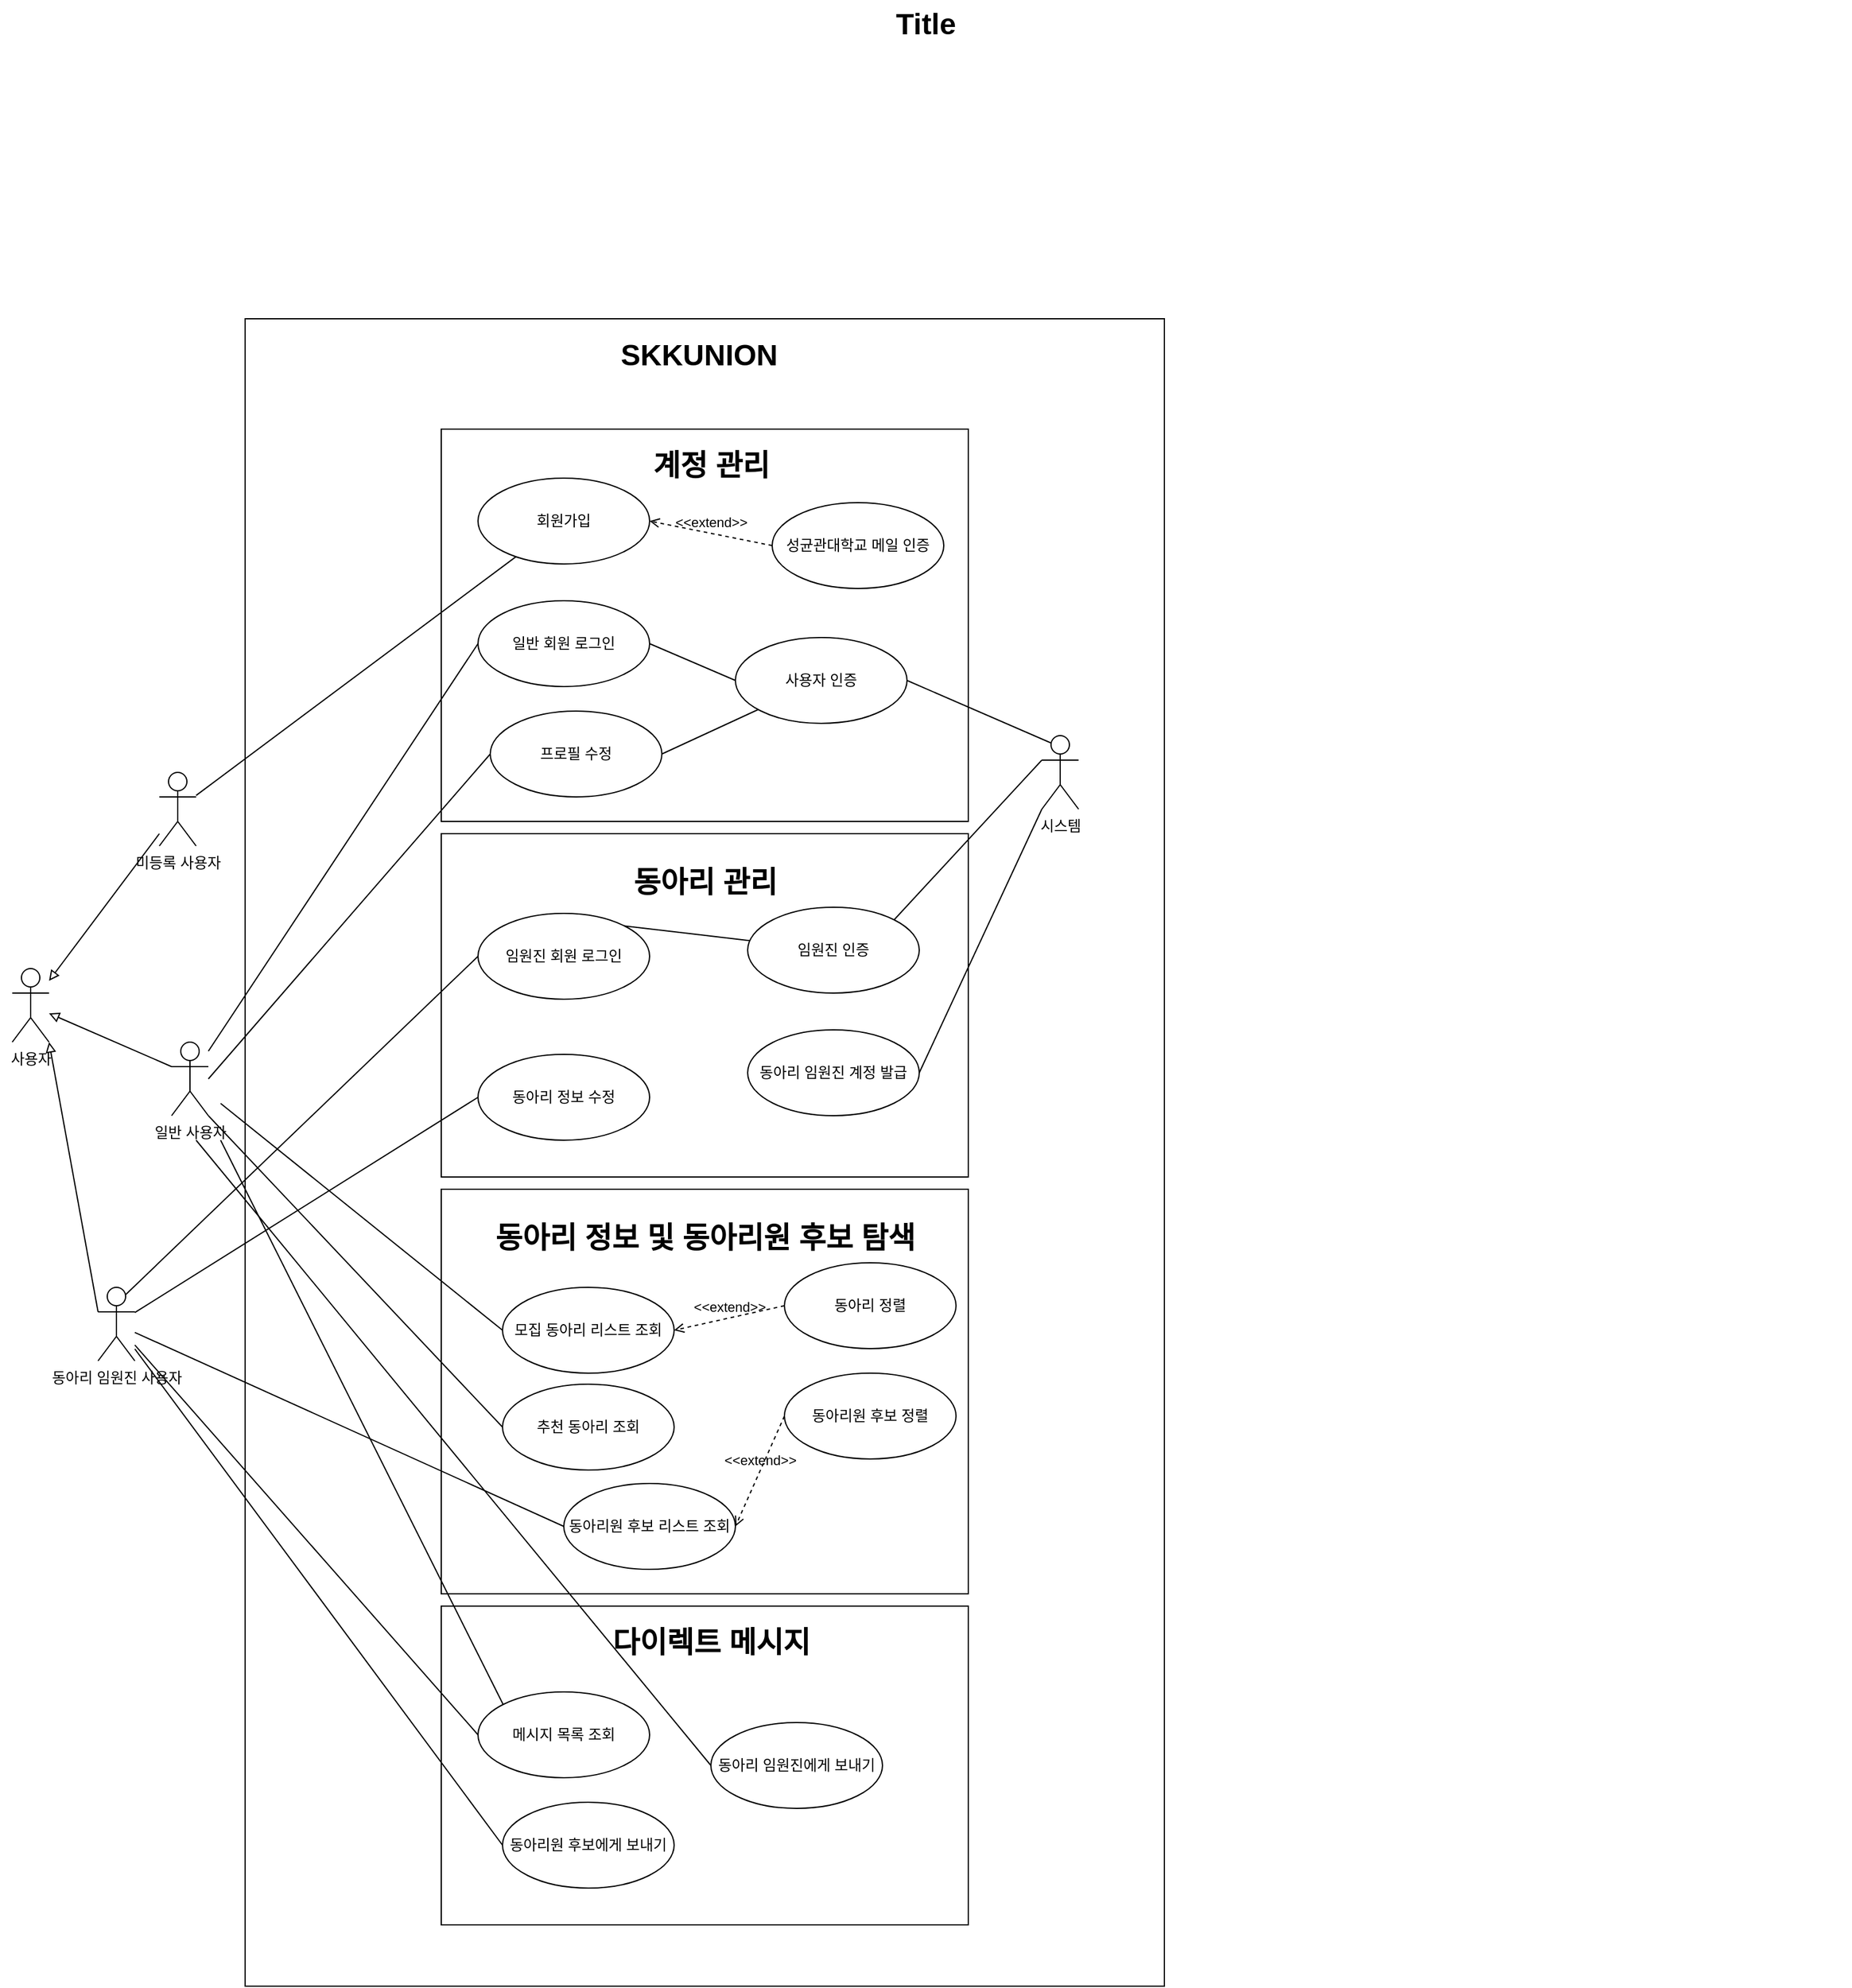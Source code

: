 <mxfile version="22.0.8" type="github">
  <diagram name="Page-1" id="929967ad-93f9-6ef4-fab6-5d389245f69c">
    <mxGraphModel dx="1578" dy="1006" grid="1" gridSize="10" guides="1" tooltips="1" connect="1" arrows="1" fold="1" page="1" pageScale="1.5" pageWidth="1169" pageHeight="826" background="none" math="0" shadow="0">
      <root>
        <mxCell id="0" style=";html=1;" />
        <mxCell id="1" style=";html=1;" parent="0" />
        <mxCell id="1672d66443f91eb5-23" value="Title" style="text;strokeColor=none;fillColor=none;html=1;fontSize=24;fontStyle=1;verticalAlign=middle;align=center;" parent="1" vertex="1">
          <mxGeometry x="120" y="40" width="1510" height="40" as="geometry" />
        </mxCell>
        <mxCell id="likXTlJJLtv1iGbb97qb-2" value="" style="rounded=0;whiteSpace=wrap;html=1;" vertex="1" parent="1">
          <mxGeometry x="320" y="300" width="750" height="1360" as="geometry" />
        </mxCell>
        <mxCell id="likXTlJJLtv1iGbb97qb-3" value="사용자" style="shape=umlActor;verticalLabelPosition=bottom;verticalAlign=top;html=1;" vertex="1" parent="1">
          <mxGeometry x="130" y="830" width="30" height="60" as="geometry" />
        </mxCell>
        <mxCell id="likXTlJJLtv1iGbb97qb-4" value="일반 사용자" style="shape=umlActor;verticalLabelPosition=bottom;verticalAlign=top;html=1;" vertex="1" parent="1">
          <mxGeometry x="260" y="890" width="30" height="60" as="geometry" />
        </mxCell>
        <mxCell id="likXTlJJLtv1iGbb97qb-6" value="동아리 임원진 사용자&lt;br&gt;" style="shape=umlActor;verticalLabelPosition=bottom;verticalAlign=top;html=1;" vertex="1" parent="1">
          <mxGeometry x="200" y="1090" width="30" height="60" as="geometry" />
        </mxCell>
        <mxCell id="likXTlJJLtv1iGbb97qb-7" value="" style="rounded=0;whiteSpace=wrap;html=1;imageWidth=24;imageHeight=24;" vertex="1" parent="1">
          <mxGeometry x="480" y="390" width="430" height="320" as="geometry" />
        </mxCell>
        <mxCell id="likXTlJJLtv1iGbb97qb-8" value="SKKUNION" style="text;strokeColor=none;fillColor=none;html=1;fontSize=24;fontStyle=1;verticalAlign=middle;align=center;" vertex="1" parent="1">
          <mxGeometry x="640" y="310" width="100" height="40" as="geometry" />
        </mxCell>
        <mxCell id="likXTlJJLtv1iGbb97qb-9" value="계정 관리" style="text;strokeColor=none;fillColor=none;html=1;fontSize=24;fontStyle=1;verticalAlign=middle;align=center;" vertex="1" parent="1">
          <mxGeometry x="650" y="400" width="100" height="40" as="geometry" />
        </mxCell>
        <mxCell id="likXTlJJLtv1iGbb97qb-10" value="" style="rounded=0;whiteSpace=wrap;html=1;imageWidth=24;imageHeight=24;" vertex="1" parent="1">
          <mxGeometry x="480" y="720" width="430" height="280" as="geometry" />
        </mxCell>
        <mxCell id="likXTlJJLtv1iGbb97qb-11" value="동아리 관리" style="text;strokeColor=none;fillColor=none;html=1;fontSize=24;fontStyle=1;verticalAlign=middle;align=center;" vertex="1" parent="1">
          <mxGeometry x="645" y="740" width="100" height="40" as="geometry" />
        </mxCell>
        <mxCell id="likXTlJJLtv1iGbb97qb-12" value="" style="rounded=0;whiteSpace=wrap;html=1;imageWidth=24;imageHeight=24;" vertex="1" parent="1">
          <mxGeometry x="480" y="1010" width="430" height="330" as="geometry" />
        </mxCell>
        <mxCell id="likXTlJJLtv1iGbb97qb-13" value="동아리 정보 및 동아리원 후보 탐색" style="text;strokeColor=none;fillColor=none;html=1;fontSize=24;fontStyle=1;verticalAlign=middle;align=center;" vertex="1" parent="1">
          <mxGeometry x="645" y="1030" width="100" height="40" as="geometry" />
        </mxCell>
        <mxCell id="likXTlJJLtv1iGbb97qb-14" value="" style="rounded=0;whiteSpace=wrap;html=1;imageWidth=24;imageHeight=24;" vertex="1" parent="1">
          <mxGeometry x="480" y="1350" width="430" height="260" as="geometry" />
        </mxCell>
        <mxCell id="likXTlJJLtv1iGbb97qb-15" value="다이렉트 메시지" style="text;strokeColor=none;fillColor=none;html=1;fontSize=24;fontStyle=1;verticalAlign=middle;align=center;" vertex="1" parent="1">
          <mxGeometry x="650" y="1360" width="100" height="40" as="geometry" />
        </mxCell>
        <mxCell id="likXTlJJLtv1iGbb97qb-19" value="회원가입" style="ellipse;whiteSpace=wrap;html=1;" vertex="1" parent="1">
          <mxGeometry x="510" y="430" width="140" height="70" as="geometry" />
        </mxCell>
        <mxCell id="likXTlJJLtv1iGbb97qb-52" style="rounded=0;orthogonalLoop=1;jettySize=auto;html=1;exitX=1;exitY=0.5;exitDx=0;exitDy=0;entryX=0;entryY=0.5;entryDx=0;entryDy=0;endArrow=none;endFill=0;" edge="1" parent="1" source="likXTlJJLtv1iGbb97qb-20" target="likXTlJJLtv1iGbb97qb-51">
          <mxGeometry relative="1" as="geometry" />
        </mxCell>
        <mxCell id="likXTlJJLtv1iGbb97qb-20" value="일반 회원 로그인" style="ellipse;whiteSpace=wrap;html=1;" vertex="1" parent="1">
          <mxGeometry x="510" y="530" width="140" height="70" as="geometry" />
        </mxCell>
        <mxCell id="likXTlJJLtv1iGbb97qb-21" value="프로필 수정" style="ellipse;whiteSpace=wrap;html=1;" vertex="1" parent="1">
          <mxGeometry x="520" y="620" width="140" height="70" as="geometry" />
        </mxCell>
        <mxCell id="likXTlJJLtv1iGbb97qb-22" value="성균관대학교 메일 인증" style="ellipse;whiteSpace=wrap;html=1;" vertex="1" parent="1">
          <mxGeometry x="750" y="450" width="140" height="70" as="geometry" />
        </mxCell>
        <mxCell id="likXTlJJLtv1iGbb97qb-23" value="동아리 임원진 계정 발급" style="ellipse;whiteSpace=wrap;html=1;" vertex="1" parent="1">
          <mxGeometry x="730" y="880" width="140" height="70" as="geometry" />
        </mxCell>
        <mxCell id="likXTlJJLtv1iGbb97qb-24" value="임원진 회원 로그인" style="ellipse;whiteSpace=wrap;html=1;" vertex="1" parent="1">
          <mxGeometry x="510" y="785" width="140" height="70" as="geometry" />
        </mxCell>
        <mxCell id="likXTlJJLtv1iGbb97qb-25" value="동아리 정보 수정" style="ellipse;whiteSpace=wrap;html=1;" vertex="1" parent="1">
          <mxGeometry x="510" y="900" width="140" height="70" as="geometry" />
        </mxCell>
        <mxCell id="likXTlJJLtv1iGbb97qb-26" value="모집 동아리 리스트 조회" style="ellipse;whiteSpace=wrap;html=1;" vertex="1" parent="1">
          <mxGeometry x="530" y="1090" width="140" height="70" as="geometry" />
        </mxCell>
        <mxCell id="likXTlJJLtv1iGbb97qb-27" value="동아리원 후보 리스트 조회" style="ellipse;whiteSpace=wrap;html=1;" vertex="1" parent="1">
          <mxGeometry x="580" y="1250" width="140" height="70" as="geometry" />
        </mxCell>
        <mxCell id="likXTlJJLtv1iGbb97qb-28" value="추천 동아리 조회" style="ellipse;whiteSpace=wrap;html=1;" vertex="1" parent="1">
          <mxGeometry x="530" y="1169" width="140" height="70" as="geometry" />
        </mxCell>
        <mxCell id="likXTlJJLtv1iGbb97qb-29" value="동아리 임원진에게 보내기" style="ellipse;whiteSpace=wrap;html=1;" vertex="1" parent="1">
          <mxGeometry x="700" y="1445" width="140" height="70" as="geometry" />
        </mxCell>
        <mxCell id="likXTlJJLtv1iGbb97qb-30" value="동아리원 후보에게 보내기&lt;br&gt;" style="ellipse;whiteSpace=wrap;html=1;" vertex="1" parent="1">
          <mxGeometry x="530" y="1510" width="140" height="70" as="geometry" />
        </mxCell>
        <mxCell id="likXTlJJLtv1iGbb97qb-31" value="메시지 목록 조회" style="ellipse;whiteSpace=wrap;html=1;" vertex="1" parent="1">
          <mxGeometry x="510" y="1420" width="140" height="70" as="geometry" />
        </mxCell>
        <mxCell id="likXTlJJLtv1iGbb97qb-35" style="orthogonalLoop=1;jettySize=auto;html=1;strokeColor=default;rounded=0;endArrow=block;endFill=0;" edge="1" parent="1" source="likXTlJJLtv1iGbb97qb-34" target="likXTlJJLtv1iGbb97qb-3">
          <mxGeometry relative="1" as="geometry" />
        </mxCell>
        <mxCell id="likXTlJJLtv1iGbb97qb-34" value="미등록 사용자" style="shape=umlActor;verticalLabelPosition=bottom;verticalAlign=top;html=1;" vertex="1" parent="1">
          <mxGeometry x="250" y="670" width="30" height="60" as="geometry" />
        </mxCell>
        <mxCell id="likXTlJJLtv1iGbb97qb-37" style="orthogonalLoop=1;jettySize=auto;html=1;strokeColor=default;rounded=0;endArrow=block;endFill=0;exitX=0;exitY=0.333;exitDx=0;exitDy=0;exitPerimeter=0;" edge="1" parent="1" source="likXTlJJLtv1iGbb97qb-4" target="likXTlJJLtv1iGbb97qb-3">
          <mxGeometry relative="1" as="geometry">
            <mxPoint x="360" y="604" as="sourcePoint" />
            <mxPoint x="210" y="610" as="targetPoint" />
          </mxGeometry>
        </mxCell>
        <mxCell id="likXTlJJLtv1iGbb97qb-38" style="orthogonalLoop=1;jettySize=auto;html=1;strokeColor=default;rounded=0;endArrow=block;endFill=0;exitX=0;exitY=0.333;exitDx=0;exitDy=0;exitPerimeter=0;entryX=1;entryY=1;entryDx=0;entryDy=0;entryPerimeter=0;" edge="1" parent="1" source="likXTlJJLtv1iGbb97qb-6" target="likXTlJJLtv1iGbb97qb-3">
          <mxGeometry relative="1" as="geometry">
            <mxPoint x="270" y="680" as="sourcePoint" />
            <mxPoint x="110" y="561" as="targetPoint" />
          </mxGeometry>
        </mxCell>
        <mxCell id="likXTlJJLtv1iGbb97qb-39" value="시스템" style="shape=umlActor;verticalLabelPosition=bottom;verticalAlign=top;html=1;" vertex="1" parent="1">
          <mxGeometry x="970" y="640" width="30" height="60" as="geometry" />
        </mxCell>
        <mxCell id="likXTlJJLtv1iGbb97qb-43" style="rounded=0;orthogonalLoop=1;jettySize=auto;html=1;entryX=0;entryY=0.5;entryDx=0;entryDy=0;endArrow=none;endFill=0;" edge="1" parent="1" source="likXTlJJLtv1iGbb97qb-4" target="likXTlJJLtv1iGbb97qb-20">
          <mxGeometry relative="1" as="geometry" />
        </mxCell>
        <mxCell id="likXTlJJLtv1iGbb97qb-42" style="orthogonalLoop=1;jettySize=auto;html=1;strokeColor=default;rounded=0;endArrow=none;endFill=0;" edge="1" parent="1" source="likXTlJJLtv1iGbb97qb-19" target="likXTlJJLtv1iGbb97qb-34">
          <mxGeometry relative="1" as="geometry">
            <mxPoint x="500" y="450" as="sourcePoint" />
            <mxPoint x="330" y="492" as="targetPoint" />
          </mxGeometry>
        </mxCell>
        <mxCell id="likXTlJJLtv1iGbb97qb-47" value="&amp;lt;&amp;lt;extend&amp;gt;&amp;gt;" style="html=1;verticalAlign=bottom;labelBackgroundColor=none;endArrow=open;endFill=0;dashed=1;rounded=0;exitX=0;exitY=0.5;exitDx=0;exitDy=0;entryX=1;entryY=0.5;entryDx=0;entryDy=0;" edge="1" parent="1" source="likXTlJJLtv1iGbb97qb-22" target="likXTlJJLtv1iGbb97qb-19">
          <mxGeometry x="0.0" width="160" relative="1" as="geometry">
            <mxPoint x="440" y="680" as="sourcePoint" />
            <mxPoint x="600" y="680" as="targetPoint" />
            <mxPoint as="offset" />
          </mxGeometry>
        </mxCell>
        <mxCell id="likXTlJJLtv1iGbb97qb-49" value="" style="html=1;endArrow=none;elbow=vertical;rounded=0;entryX=0;entryY=0.5;entryDx=0;entryDy=0;" edge="1" parent="1" target="likXTlJJLtv1iGbb97qb-21">
          <mxGeometry width="160" relative="1" as="geometry">
            <mxPoint x="290" y="920" as="sourcePoint" />
            <mxPoint x="600" y="680" as="targetPoint" />
          </mxGeometry>
        </mxCell>
        <mxCell id="likXTlJJLtv1iGbb97qb-50" value="" style="html=1;endArrow=none;elbow=vertical;rounded=0;entryX=0.25;entryY=0.1;entryDx=0;entryDy=0;exitX=1;exitY=0.5;exitDx=0;exitDy=0;entryPerimeter=0;" edge="1" parent="1" source="likXTlJJLtv1iGbb97qb-51" target="likXTlJJLtv1iGbb97qb-39">
          <mxGeometry width="160" relative="1" as="geometry">
            <mxPoint x="294" y="707" as="sourcePoint" />
            <mxPoint x="690" y="665" as="targetPoint" />
          </mxGeometry>
        </mxCell>
        <mxCell id="likXTlJJLtv1iGbb97qb-51" value="사용자 인증" style="ellipse;whiteSpace=wrap;html=1;" vertex="1" parent="1">
          <mxGeometry x="720" y="560" width="140" height="70" as="geometry" />
        </mxCell>
        <mxCell id="likXTlJJLtv1iGbb97qb-53" style="rounded=0;orthogonalLoop=1;jettySize=auto;html=1;exitX=1;exitY=0.5;exitDx=0;exitDy=0;endArrow=none;endFill=0;" edge="1" parent="1" source="likXTlJJLtv1iGbb97qb-21" target="likXTlJJLtv1iGbb97qb-51">
          <mxGeometry relative="1" as="geometry">
            <mxPoint x="660" y="575" as="sourcePoint" />
            <mxPoint x="730" y="605" as="targetPoint" />
          </mxGeometry>
        </mxCell>
        <mxCell id="likXTlJJLtv1iGbb97qb-54" value="임원진&amp;nbsp;인증" style="ellipse;whiteSpace=wrap;html=1;" vertex="1" parent="1">
          <mxGeometry x="730" y="780" width="140" height="70" as="geometry" />
        </mxCell>
        <mxCell id="likXTlJJLtv1iGbb97qb-55" value="" style="html=1;endArrow=none;elbow=vertical;rounded=0;entryX=0;entryY=0.5;entryDx=0;entryDy=0;exitX=0.75;exitY=0.1;exitDx=0;exitDy=0;exitPerimeter=0;" edge="1" parent="1" source="likXTlJJLtv1iGbb97qb-6" target="likXTlJJLtv1iGbb97qb-24">
          <mxGeometry width="160" relative="1" as="geometry">
            <mxPoint x="294" y="707" as="sourcePoint" />
            <mxPoint x="530" y="665" as="targetPoint" />
          </mxGeometry>
        </mxCell>
        <mxCell id="likXTlJJLtv1iGbb97qb-56" value="" style="html=1;endArrow=none;elbow=vertical;rounded=0;exitX=1;exitY=0;exitDx=0;exitDy=0;" edge="1" parent="1" source="likXTlJJLtv1iGbb97qb-24" target="likXTlJJLtv1iGbb97qb-54">
          <mxGeometry width="160" relative="1" as="geometry">
            <mxPoint x="290" y="850" as="sourcePoint" />
            <mxPoint x="520" y="860" as="targetPoint" />
          </mxGeometry>
        </mxCell>
        <mxCell id="likXTlJJLtv1iGbb97qb-57" value="" style="html=1;endArrow=none;elbow=vertical;rounded=0;entryX=0;entryY=0.5;entryDx=0;entryDy=0;" edge="1" parent="1" source="likXTlJJLtv1iGbb97qb-6" target="likXTlJJLtv1iGbb97qb-25">
          <mxGeometry width="160" relative="1" as="geometry">
            <mxPoint x="280" y="1090" as="sourcePoint" />
            <mxPoint x="520" y="860" as="targetPoint" />
          </mxGeometry>
        </mxCell>
        <mxCell id="likXTlJJLtv1iGbb97qb-58" value="" style="html=1;endArrow=none;elbow=vertical;rounded=0;entryX=0;entryY=1;entryDx=0;entryDy=0;exitX=1;exitY=0.5;exitDx=0;exitDy=0;entryPerimeter=0;" edge="1" parent="1" source="likXTlJJLtv1iGbb97qb-23" target="likXTlJJLtv1iGbb97qb-39">
          <mxGeometry width="160" relative="1" as="geometry">
            <mxPoint x="870" y="605" as="sourcePoint" />
            <mxPoint x="988" y="656" as="targetPoint" />
          </mxGeometry>
        </mxCell>
        <mxCell id="likXTlJJLtv1iGbb97qb-59" value="" style="html=1;endArrow=none;elbow=vertical;rounded=0;entryX=0;entryY=0.333;entryDx=0;entryDy=0;exitX=1;exitY=0;exitDx=0;exitDy=0;entryPerimeter=0;" edge="1" parent="1" source="likXTlJJLtv1iGbb97qb-54" target="likXTlJJLtv1iGbb97qb-39">
          <mxGeometry width="160" relative="1" as="geometry">
            <mxPoint x="870" y="605" as="sourcePoint" />
            <mxPoint x="988" y="656" as="targetPoint" />
          </mxGeometry>
        </mxCell>
        <mxCell id="likXTlJJLtv1iGbb97qb-61" value="동아리 정렬" style="ellipse;whiteSpace=wrap;html=1;" vertex="1" parent="1">
          <mxGeometry x="760" y="1070" width="140" height="70" as="geometry" />
        </mxCell>
        <mxCell id="likXTlJJLtv1iGbb97qb-62" value="동아리원 후보 정렬" style="ellipse;whiteSpace=wrap;html=1;" vertex="1" parent="1">
          <mxGeometry x="760" y="1160" width="140" height="70" as="geometry" />
        </mxCell>
        <mxCell id="likXTlJJLtv1iGbb97qb-64" value="" style="html=1;endArrow=none;elbow=vertical;rounded=0;entryX=0;entryY=0.5;entryDx=0;entryDy=0;" edge="1" parent="1" target="likXTlJJLtv1iGbb97qb-26">
          <mxGeometry width="160" relative="1" as="geometry">
            <mxPoint x="300" y="940" as="sourcePoint" />
            <mxPoint x="530" y="665" as="targetPoint" />
          </mxGeometry>
        </mxCell>
        <mxCell id="likXTlJJLtv1iGbb97qb-65" value="" style="html=1;endArrow=none;elbow=vertical;rounded=0;entryX=0;entryY=0.5;entryDx=0;entryDy=0;exitX=1;exitY=1;exitDx=0;exitDy=0;exitPerimeter=0;" edge="1" parent="1" source="likXTlJJLtv1iGbb97qb-4" target="likXTlJJLtv1iGbb97qb-28">
          <mxGeometry width="160" relative="1" as="geometry">
            <mxPoint x="290" y="980" as="sourcePoint" />
            <mxPoint x="540" y="1135" as="targetPoint" />
          </mxGeometry>
        </mxCell>
        <mxCell id="likXTlJJLtv1iGbb97qb-67" value="" style="html=1;endArrow=none;elbow=vertical;rounded=0;entryX=0;entryY=0.5;entryDx=0;entryDy=0;" edge="1" parent="1" source="likXTlJJLtv1iGbb97qb-6" target="likXTlJJLtv1iGbb97qb-27">
          <mxGeometry width="160" relative="1" as="geometry">
            <mxPoint x="290" y="1091" as="sourcePoint" />
            <mxPoint x="520" y="945" as="targetPoint" />
          </mxGeometry>
        </mxCell>
        <mxCell id="likXTlJJLtv1iGbb97qb-70" value="&amp;lt;&amp;lt;extend&amp;gt;&amp;gt;" style="html=1;verticalAlign=bottom;labelBackgroundColor=none;endArrow=open;endFill=0;dashed=1;rounded=0;exitX=0;exitY=0.5;exitDx=0;exitDy=0;entryX=1;entryY=0.5;entryDx=0;entryDy=0;" edge="1" parent="1" source="likXTlJJLtv1iGbb97qb-61" target="likXTlJJLtv1iGbb97qb-26">
          <mxGeometry x="0.0" width="160" relative="1" as="geometry">
            <mxPoint x="720" y="900" as="sourcePoint" />
            <mxPoint x="620" y="880" as="targetPoint" />
            <mxPoint as="offset" />
          </mxGeometry>
        </mxCell>
        <mxCell id="likXTlJJLtv1iGbb97qb-71" value="&amp;lt;&amp;lt;extend&amp;gt;&amp;gt;" style="html=1;verticalAlign=bottom;labelBackgroundColor=none;endArrow=open;endFill=0;dashed=1;rounded=0;exitX=0;exitY=0.5;exitDx=0;exitDy=0;entryX=1;entryY=0.5;entryDx=0;entryDy=0;" edge="1" parent="1" source="likXTlJJLtv1iGbb97qb-62" target="likXTlJJLtv1iGbb97qb-27">
          <mxGeometry x="-0.005" width="160" relative="1" as="geometry">
            <mxPoint x="770" y="1115" as="sourcePoint" />
            <mxPoint x="680" y="1135" as="targetPoint" />
            <mxPoint as="offset" />
          </mxGeometry>
        </mxCell>
        <mxCell id="likXTlJJLtv1iGbb97qb-72" value="" style="html=1;endArrow=none;elbow=vertical;rounded=0;entryX=0;entryY=0.5;entryDx=0;entryDy=0;" edge="1" parent="1" source="likXTlJJLtv1iGbb97qb-6" target="likXTlJJLtv1iGbb97qb-31">
          <mxGeometry width="160" relative="1" as="geometry">
            <mxPoint x="290" y="1120" as="sourcePoint" />
            <mxPoint x="540" y="1295" as="targetPoint" />
          </mxGeometry>
        </mxCell>
        <mxCell id="likXTlJJLtv1iGbb97qb-73" value="" style="html=1;endArrow=none;elbow=vertical;rounded=0;entryX=0;entryY=0;entryDx=0;entryDy=0;" edge="1" parent="1" target="likXTlJJLtv1iGbb97qb-31">
          <mxGeometry width="160" relative="1" as="geometry">
            <mxPoint x="300" y="970" as="sourcePoint" />
            <mxPoint x="520" y="1465" as="targetPoint" />
          </mxGeometry>
        </mxCell>
        <mxCell id="likXTlJJLtv1iGbb97qb-74" value="" style="html=1;endArrow=none;elbow=vertical;rounded=0;entryX=0;entryY=0.5;entryDx=0;entryDy=0;" edge="1" parent="1" target="likXTlJJLtv1iGbb97qb-29">
          <mxGeometry width="160" relative="1" as="geometry">
            <mxPoint x="280" y="970" as="sourcePoint" />
            <mxPoint x="541" y="1440" as="targetPoint" />
          </mxGeometry>
        </mxCell>
        <mxCell id="likXTlJJLtv1iGbb97qb-75" value="" style="html=1;endArrow=none;elbow=vertical;rounded=0;entryX=0;entryY=0.5;entryDx=0;entryDy=0;" edge="1" parent="1" source="likXTlJJLtv1iGbb97qb-6" target="likXTlJJLtv1iGbb97qb-30">
          <mxGeometry width="160" relative="1" as="geometry">
            <mxPoint x="240" y="1147" as="sourcePoint" />
            <mxPoint x="520" y="1465" as="targetPoint" />
          </mxGeometry>
        </mxCell>
      </root>
    </mxGraphModel>
  </diagram>
</mxfile>
